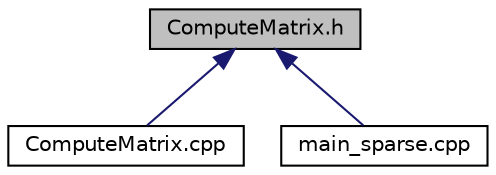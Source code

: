 digraph "ComputeMatrix.h"
{
  edge [fontname="Helvetica",fontsize="10",labelfontname="Helvetica",labelfontsize="10"];
  node [fontname="Helvetica",fontsize="10",shape=record];
  Node1 [label="ComputeMatrix.h",height=0.2,width=0.4,color="black", fillcolor="grey75", style="filled", fontcolor="black"];
  Node1 -> Node2 [dir="back",color="midnightblue",fontsize="10",style="solid",fontname="Helvetica"];
  Node2 [label="ComputeMatrix.cpp",height=0.2,width=0.4,color="black", fillcolor="white", style="filled",URL="$_compute_matrix_8cpp.html"];
  Node1 -> Node3 [dir="back",color="midnightblue",fontsize="10",style="solid",fontname="Helvetica"];
  Node3 [label="main_sparse.cpp",height=0.2,width=0.4,color="black", fillcolor="white", style="filled",URL="$main__sparse_8cpp.html"];
}
